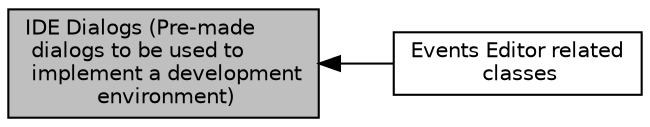 digraph "IDE Dialogs (Pre-made dialogs to be used to implement a development environment)"
{
  edge [fontname="Helvetica",fontsize="10",labelfontname="Helvetica",labelfontsize="10"];
  node [fontname="Helvetica",fontsize="10",shape=record];
  rankdir=LR;
  Node0 [label="IDE Dialogs (Pre-made\l dialogs to be used to\l implement a development\l environment)",height=0.2,width=0.4,color="black", fillcolor="grey75", style="filled", fontcolor="black"];
  Node1 [label="Events Editor related\l classes",height=0.2,width=0.4,color="black", fillcolor="white", style="filled",URL="$group___i_d_e_dialogs_events_editor.html"];
  Node0->Node1 [shape=plaintext, dir="back", style="solid"];
}
